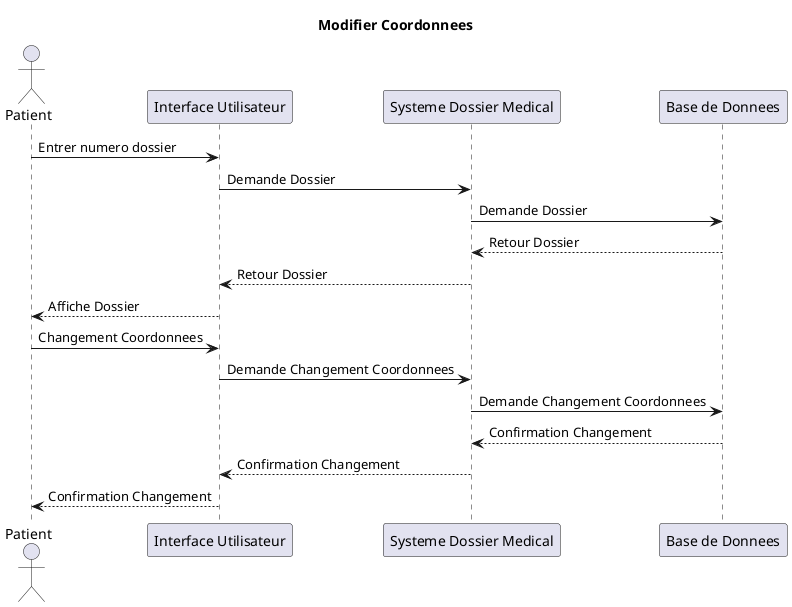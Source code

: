 @startuml UC2

title Modifier Coordonnees

actor Patient as U
participant “Interface Utilisateur” as IU
participant "Systeme Dossier Medical" as S
participant “Base de Donnees” as BD

U -> IU: Entrer numero dossier
IU -> S: Demande Dossier
S -> BD: Demande Dossier
BD --> S: Retour Dossier 
S --> IU: Retour Dossier
IU --> U : Affiche Dossier
U -> IU: Changement Coordonnees
IU -> S: Demande Changement Coordonnees
S -> BD: Demande Changement Coordonnees
BD --> S : Confirmation Changement
S --> IU : Confirmation Changement
IU --> U : Confirmation Changement

@enduml